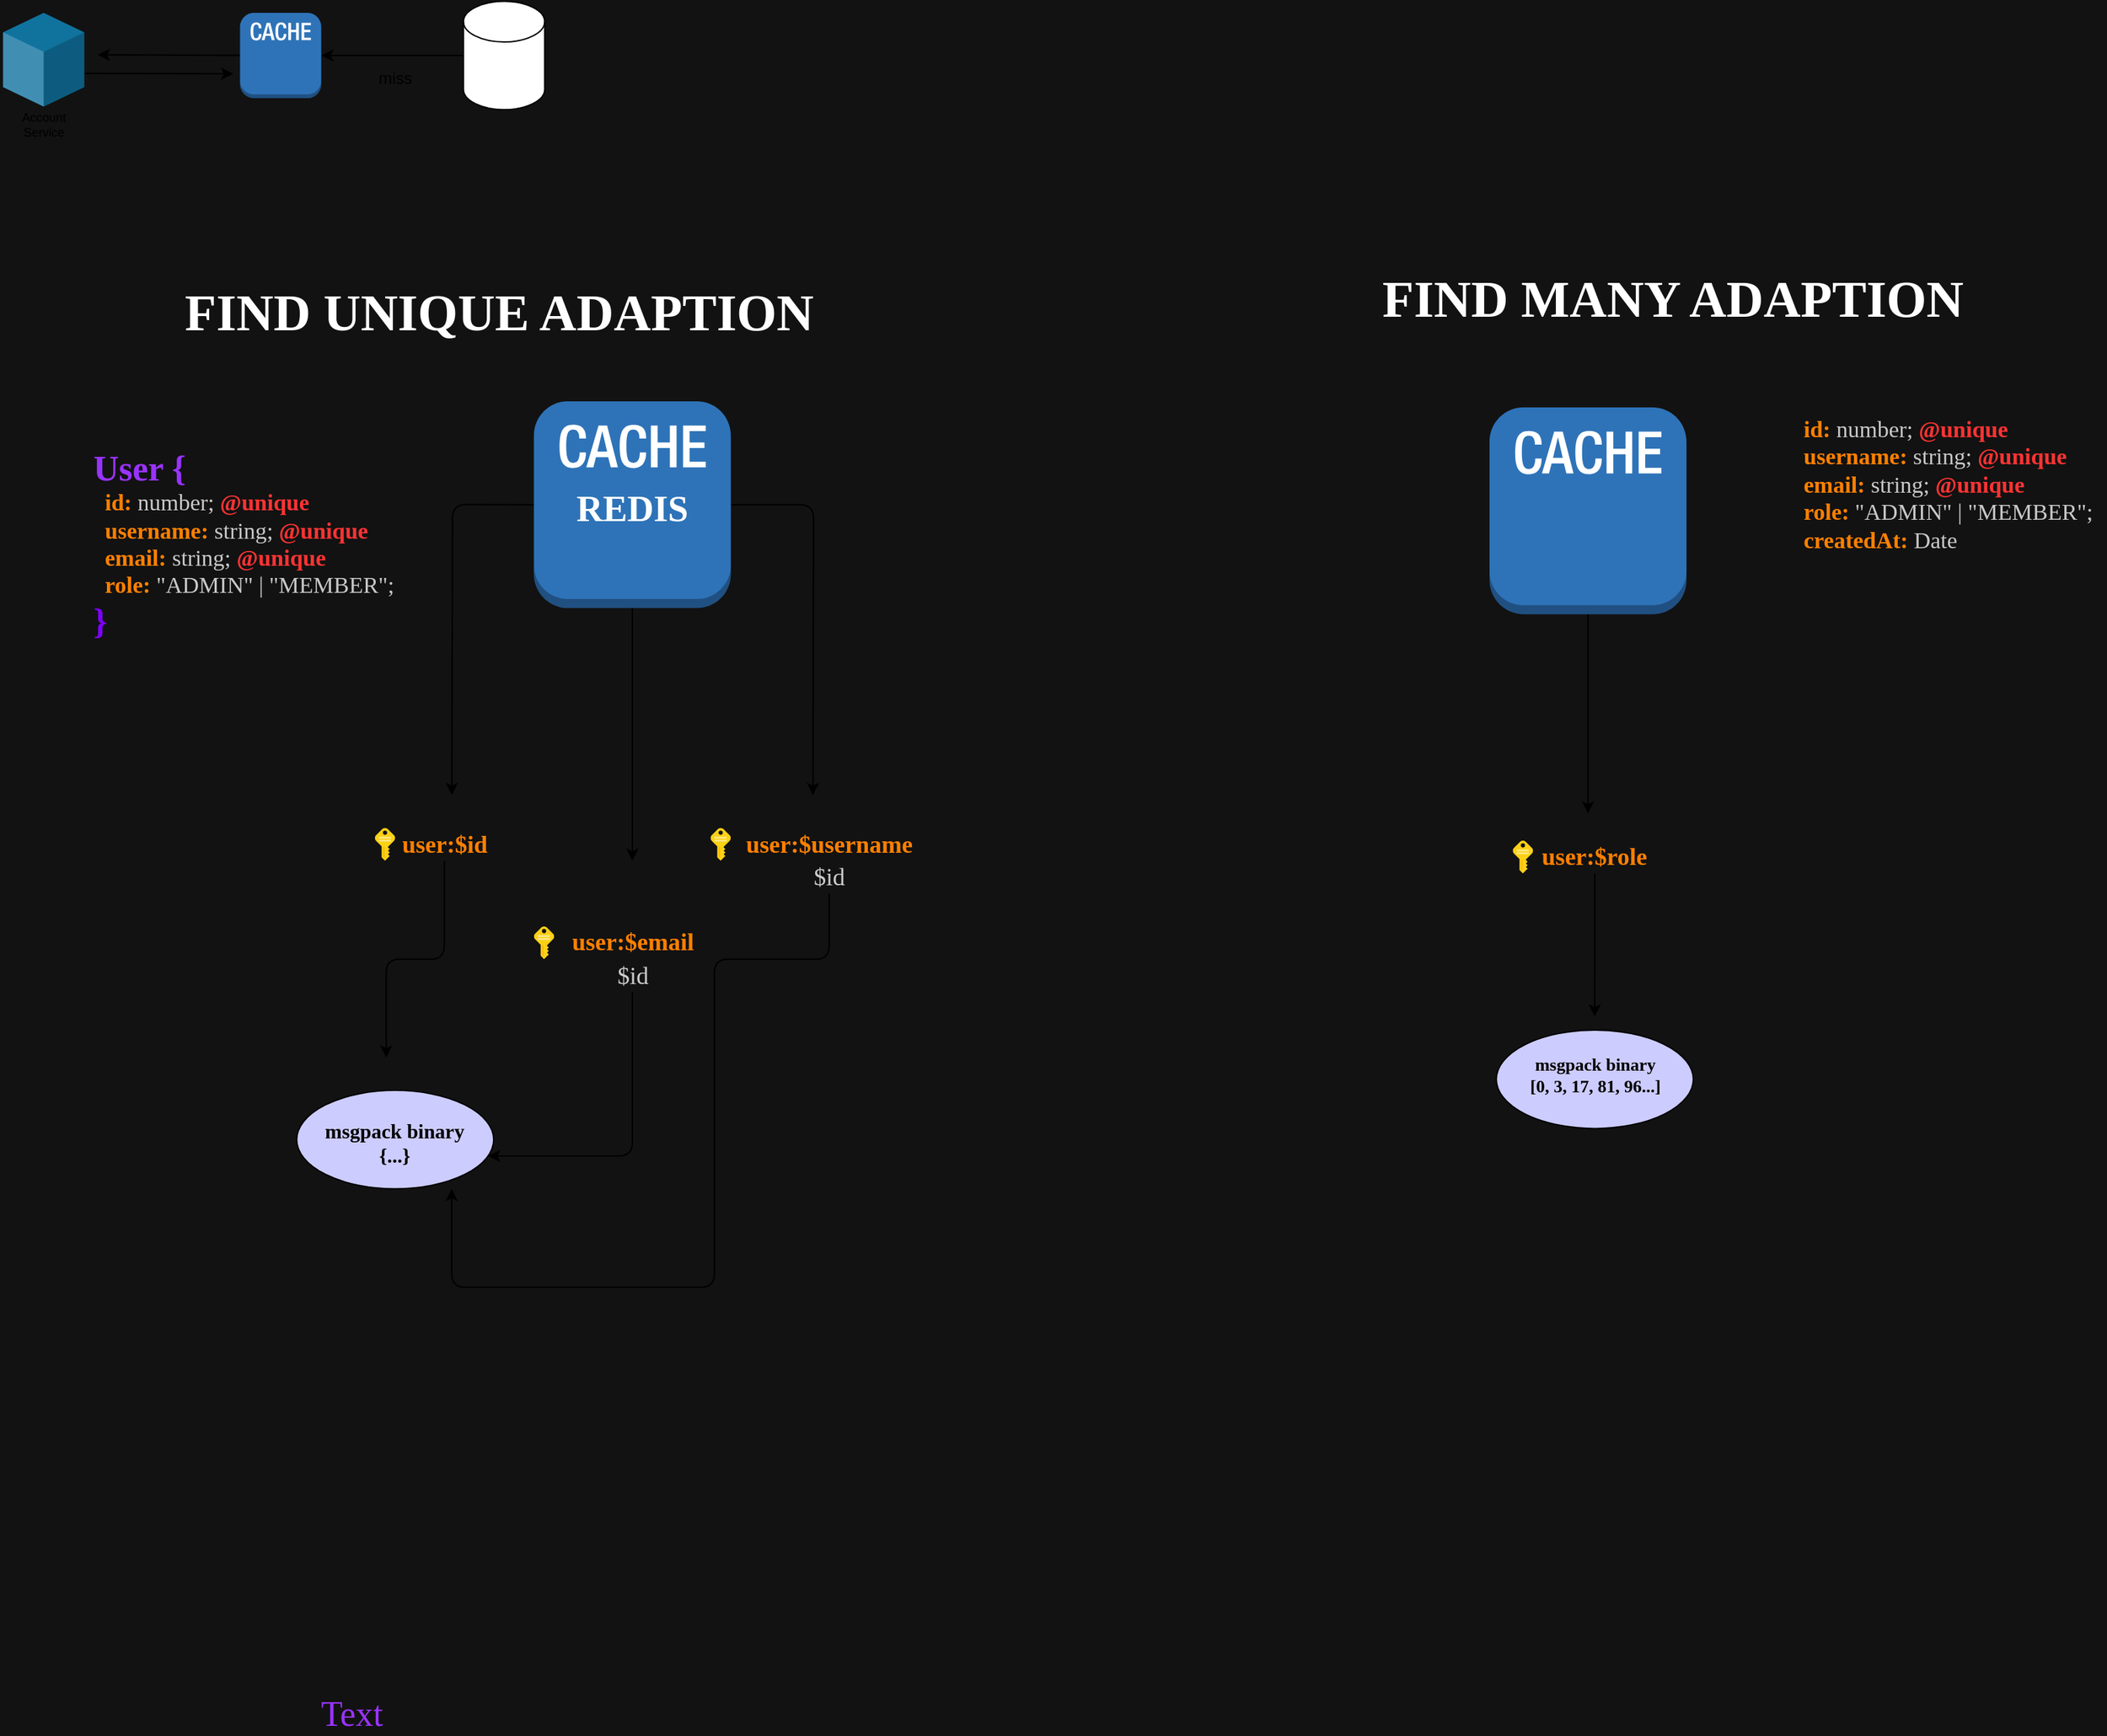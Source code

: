 <mxfile>
    <diagram id="caP68bMxfSKUKlmd-kJX" name="Page-1">
        <mxGraphModel dx="1440" dy="795" grid="1" gridSize="10" guides="1" tooltips="1" connect="1" arrows="1" fold="1" page="1" pageScale="1" pageWidth="850" pageHeight="1100" background="#121212" math="0" shadow="0">
            <root>
                <mxCell id="0"/>
                <mxCell id="1" parent="0"/>
                <mxCell id="18" style="edgeStyle=none;html=1;" parent="1" source="2" target="17" edge="1">
                    <mxGeometry relative="1" as="geometry">
                        <mxPoint x="412.25" y="141.5" as="targetPoint"/>
                    </mxGeometry>
                </mxCell>
                <mxCell id="2" value="" style="shape=cylinder3;whiteSpace=wrap;html=1;boundedLbl=1;backgroundOutline=1;size=15;" parent="1" vertex="1">
                    <mxGeometry x="382.25" y="30" width="60" height="80" as="geometry"/>
                </mxCell>
                <mxCell id="22" style="edgeStyle=none;html=1;" parent="1" source="17" edge="1">
                    <mxGeometry relative="1" as="geometry">
                        <mxPoint x="112.25" y="69.5" as="targetPoint"/>
                    </mxGeometry>
                </mxCell>
                <mxCell id="17" value="" style="outlineConnect=0;dashed=0;verticalLabelPosition=bottom;verticalAlign=top;align=center;html=1;shape=mxgraph.aws3.cache_node;fillColor=#2E73B8;gradientColor=none;" parent="1" vertex="1">
                    <mxGeometry x="217.25" y="38.5" width="60" height="63" as="geometry"/>
                </mxCell>
                <mxCell id="20" value="miss" style="text;strokeColor=none;align=center;fillColor=none;html=1;verticalAlign=middle;whiteSpace=wrap;rounded=0;" parent="1" vertex="1">
                    <mxGeometry x="312.25" y="81.5" width="40" height="10" as="geometry"/>
                </mxCell>
                <mxCell id="23" style="edgeStyle=none;html=1;exitX=0;exitY=0;exitDx=60;exitDy=44.735;exitPerimeter=0;" parent="1" source="21" edge="1">
                    <mxGeometry relative="1" as="geometry">
                        <mxPoint x="212.25" y="83.5" as="targetPoint"/>
                    </mxGeometry>
                </mxCell>
                <mxCell id="21" value="" style="verticalLabelPosition=bottom;verticalAlign=top;html=1;shape=mxgraph.infographic.shadedCube;isoAngle=15;fillColor=#10739E;strokeColor=none;" parent="1" vertex="1">
                    <mxGeometry x="42.25" y="38.5" width="60" height="69.25" as="geometry"/>
                </mxCell>
                <mxCell id="24" value="Account &lt;br style=&quot;font-size: 9px;&quot;&gt;Service" style="text;strokeColor=none;align=center;fillColor=none;html=1;verticalAlign=middle;whiteSpace=wrap;rounded=0;strokeWidth=1;fontSize=9;" parent="1" vertex="1">
                    <mxGeometry x="40" y="110" width="64.5" height="21.5" as="geometry"/>
                </mxCell>
                <mxCell id="53" value="" style="group;fontFamily=Quicksand;fontSource=https%3A%2F%2Ffonts.googleapis.com%2Fcss%3Ffamily%3DQuicksand;fontSize=27;" parent="1" vertex="1" connectable="0">
                    <mxGeometry x="107" y="180" width="636.97" height="800" as="geometry"/>
                </mxCell>
                <mxCell id="26" style="edgeStyle=orthogonalEdgeStyle;html=1;fontSize=9;" parent="53" source="25" edge="1">
                    <mxGeometry relative="1" as="geometry">
                        <mxPoint x="400.0" y="484.848" as="targetPoint"/>
                        <Array as="points">
                            <mxPoint x="400.0" y="436.364"/>
                        </Array>
                    </mxGeometry>
                </mxCell>
                <mxCell id="27" style="edgeStyle=orthogonalEdgeStyle;html=1;fontSize=9;" parent="53" source="25" edge="1">
                    <mxGeometry relative="1" as="geometry">
                        <mxPoint x="533.334" y="436.364" as="targetPoint"/>
                    </mxGeometry>
                </mxCell>
                <mxCell id="28" style="edgeStyle=orthogonalEdgeStyle;html=1;exitX=0;exitY=0.5;exitDx=0;exitDy=0;exitPerimeter=0;fontSize=9;labelBackgroundColor=#C2A2EB;" parent="53" source="25" edge="1">
                    <mxGeometry relative="1" as="geometry">
                        <mxPoint x="266.667" y="436.364" as="targetPoint"/>
                    </mxGeometry>
                </mxCell>
                <mxCell id="25" value="" style="outlineConnect=0;dashed=0;verticalLabelPosition=bottom;verticalAlign=top;align=center;html=1;shape=mxgraph.aws3.cache_node;fillColor=#2E73B8;gradientColor=none;" parent="53" vertex="1">
                    <mxGeometry x="327.273" y="145.455" width="145.455" height="152.727" as="geometry"/>
                </mxCell>
                <mxCell id="29" value="&lt;span style=&quot;background-color: initial;&quot;&gt;&lt;b style=&quot;&quot;&gt;&lt;font style=&quot;&quot;&gt;&lt;font color=&quot;#9933ff&quot; style=&quot;font-size: 26px;&quot;&gt;User {&lt;/font&gt;&lt;br&gt;&lt;font style=&quot;font-size: 17px;&quot; color=&quot;#ff8000&quot;&gt;&amp;nbsp; id: &lt;/font&gt;&lt;/font&gt;&lt;/b&gt;&lt;font color=&quot;#c9c9c9&quot; style=&quot;font-size: 17px;&quot;&gt;number;&lt;/font&gt; &lt;b style=&quot;font-size: 17px;&quot;&gt;&lt;font color=&quot;#ff3333&quot; style=&quot;font-size: 17px;&quot;&gt;@unique&lt;/font&gt;&lt;/b&gt;&lt;br style=&quot;font-size: 17px;&quot;&gt;&lt;b style=&quot;font-size: 17px;&quot;&gt;&lt;font color=&quot;#ff8000&quot; style=&quot;font-size: 17px;&quot;&gt;&amp;nbsp; username:&lt;/font&gt;&lt;/b&gt; &lt;font color=&quot;#c9c9c9&quot; style=&quot;font-size: 17px;&quot;&gt;string;&lt;/font&gt; &lt;b style=&quot;font-size: 17px;&quot;&gt;&lt;font color=&quot;#ff3333&quot; style=&quot;font-size: 17px;&quot;&gt;@unique&lt;/font&gt;&lt;/b&gt;&lt;br style=&quot;font-size: 17px;&quot;&gt;&lt;font color=&quot;#ff8000&quot; style=&quot;font-size: 17px;&quot;&gt;&lt;b style=&quot;font-size: 17px;&quot;&gt;&amp;nbsp; email:&lt;/b&gt; &lt;/font&gt;&lt;font color=&quot;#c9c9c9&quot; style=&quot;font-size: 17px;&quot;&gt;string;&amp;nbsp;&lt;/font&gt;&lt;/span&gt;&lt;b style=&quot;font-size: 17px;&quot;&gt;&lt;font color=&quot;#ff3333&quot; style=&quot;font-size: 17px;&quot;&gt;@unique&lt;/font&gt;&lt;/b&gt;&lt;span style=&quot;background-color: initial; font-size: 17px;&quot;&gt;&lt;br style=&quot;font-size: 17px;&quot;&gt;&lt;b style=&quot;font-size: 17px;&quot;&gt;&lt;font color=&quot;#ff8000&quot; style=&quot;font-size: 17px;&quot;&gt;&amp;nbsp; role: &lt;/font&gt;&lt;/b&gt;&lt;font color=&quot;#c9c9c9&quot; style=&quot;font-size: 17px;&quot;&gt;&quot;ADMIN&quot; | &quot;MEMBER&quot;;&lt;/font&gt;&lt;br style=&quot;font-size: 17px;&quot;&gt;&lt;/span&gt;&lt;b&gt;&lt;font style=&quot;font-size: 26px;&quot; color=&quot;#7f00ff&quot;&gt;}&lt;/font&gt;&lt;/b&gt;&lt;span style=&quot;background-color: initial; font-size: 17px;&quot;&gt;&lt;br style=&quot;font-size: 17px;&quot;&gt;&lt;/span&gt;" style="text;strokeColor=none;align=left;fillColor=none;html=1;verticalAlign=top;whiteSpace=wrap;rounded=0;strokeWidth=1;fontSize=17;fontFamily=Quicksand;fontSource=https%3A%2F%2Ffonts.googleapis.com%2Fcss%3Ffamily%3DQuicksand;" parent="53" vertex="1">
                    <mxGeometry y="173.33" width="224.85" height="166.67" as="geometry"/>
                </mxCell>
                <mxCell id="37" style="edgeStyle=orthogonalEdgeStyle;html=1;fontSize=7;fontColor=#FF8000;" parent="53" source="30" edge="1">
                    <mxGeometry relative="1" as="geometry">
                        <mxPoint x="218.182" y="630.303" as="targetPoint"/>
                        <Array as="points">
                            <mxPoint x="261.818" y="557.576"/>
                            <mxPoint x="218.182" y="557.576"/>
                        </Array>
                    </mxGeometry>
                </mxCell>
                <mxCell id="43" value="" style="group" parent="53" vertex="1" connectable="0">
                    <mxGeometry x="209.818" y="460.606" width="87.758" height="24.242" as="geometry"/>
                </mxCell>
                <mxCell id="30" value="user:$id" style="text;strokeColor=none;align=center;fillColor=none;html=1;verticalAlign=middle;whiteSpace=wrap;rounded=0;strokeWidth=1;fontSize=18;fontColor=#FF8000;fontFamily=Quicksand;fontSource=https%3A%2F%2Ffonts.googleapis.com%2Fcss%3Ffamily%3DQuicksand;fontStyle=1" parent="43" vertex="1">
                    <mxGeometry x="15.03" width="72.727" height="24.242" as="geometry"/>
                </mxCell>
                <mxCell id="42" value="" style="sketch=0;aspect=fixed;html=1;points=[];align=center;image;fontSize=12;image=img/lib/mscae/Key.svg;strokeWidth=1;fontColor=#FF8000;" parent="43" vertex="1">
                    <mxGeometry width="15.03" height="24.242" as="geometry"/>
                </mxCell>
                <mxCell id="45" value="" style="group" parent="53" vertex="1" connectable="0">
                    <mxGeometry x="327.273" y="533.333" width="121.212" height="48.485" as="geometry"/>
                </mxCell>
                <mxCell id="40" value="" style="group" parent="45" vertex="1" connectable="0">
                    <mxGeometry x="24.242" width="96.97" height="48.485" as="geometry"/>
                </mxCell>
                <mxCell id="31" value="user:$email" style="text;strokeColor=none;align=center;fillColor=none;html=1;verticalAlign=middle;whiteSpace=wrap;rounded=0;strokeWidth=1;fontSize=18;fontColor=#FF8000;fontFamily=Quicksand;fontSource=https%3A%2F%2Ffonts.googleapis.com%2Fcss%3Ffamily%3DQuicksand;fontStyle=1" parent="40" vertex="1">
                    <mxGeometry width="96.97" height="24.242" as="geometry"/>
                </mxCell>
                <mxCell id="36" value="$id" style="text;strokeColor=none;align=center;fillColor=none;html=1;verticalAlign=middle;whiteSpace=wrap;rounded=0;strokeWidth=1;fontSize=18;fontColor=#CCCCCC;fontFamily=Quicksand;fontSource=https%3A%2F%2Ffonts.googleapis.com%2Fcss%3Ffamily%3DQuicksand;" parent="40" vertex="1">
                    <mxGeometry x="6.061" y="24.242" width="84.849" height="24.242" as="geometry"/>
                </mxCell>
                <mxCell id="44" value="" style="sketch=0;aspect=fixed;html=1;points=[];align=center;image;fontSize=12;image=img/lib/mscae/Key.svg;strokeWidth=1;fontColor=#FF8000;" parent="45" vertex="1">
                    <mxGeometry width="15.03" height="24.242" as="geometry"/>
                </mxCell>
                <mxCell id="47" value="" style="group" parent="53" vertex="1" connectable="0">
                    <mxGeometry x="457.697" y="460.606" width="148.364" height="48.485" as="geometry"/>
                </mxCell>
                <mxCell id="41" value="" style="group" parent="47" vertex="1" connectable="0">
                    <mxGeometry x="27.152" width="121.212" height="48.485" as="geometry"/>
                </mxCell>
                <mxCell id="32" value="user:$username" style="text;strokeColor=none;align=center;fillColor=none;html=1;verticalAlign=middle;whiteSpace=wrap;rounded=0;strokeWidth=1;fontSize=18;fontColor=#FF8000;fontFamily=Quicksand;fontSource=https%3A%2F%2Ffonts.googleapis.com%2Fcss%3Ffamily%3DQuicksand;fontStyle=1" parent="41" vertex="1">
                    <mxGeometry width="121.212" height="24.242" as="geometry"/>
                </mxCell>
                <mxCell id="35" value="$id" style="text;strokeColor=none;align=center;fillColor=none;html=1;verticalAlign=middle;whiteSpace=wrap;rounded=0;strokeWidth=1;fontSize=18;fontColor=#CCCCCC;fontFamily=Quicksand;fontSource=https%3A%2F%2Ffonts.googleapis.com%2Fcss%3Ffamily%3DQuicksand;" parent="41" vertex="1">
                    <mxGeometry x="18.182" y="24.242" width="84.849" height="24.242" as="geometry"/>
                </mxCell>
                <mxCell id="46" value="" style="sketch=0;aspect=fixed;html=1;points=[];align=center;image;fontSize=12;image=img/lib/mscae/Key.svg;strokeWidth=1;fontColor=#FF8000;" parent="47" vertex="1">
                    <mxGeometry width="15.03" height="24.242" as="geometry"/>
                </mxCell>
                <mxCell id="48" value="" style="shape=ellipse;html=1;whiteSpace=wrap;fillColor=#CCCCFF;perimeter=ellipsePerimeter;strokeWidth=1;fontSize=7;fontColor=#FF8000;" parent="53" vertex="1">
                    <mxGeometry x="152.121" y="654.545" width="145.455" height="72.727" as="geometry"/>
                </mxCell>
                <mxCell id="49" value="msgpack binary&lt;br&gt;{...}" style="text;strokeColor=none;align=center;fillColor=none;html=1;verticalAlign=top;whiteSpace=wrap;rounded=0;strokeWidth=1;fontSize=15;fontColor=#000000;fontFamily=Quicksand;fontSource=https%3A%2F%2Ffonts.googleapis.com%2Fcss%3Ffamily%3DQuicksand;fontStyle=1" parent="53" vertex="1">
                    <mxGeometry x="166.35" y="668.86" width="117" height="44.09" as="geometry"/>
                </mxCell>
                <mxCell id="50" style="edgeStyle=orthogonalEdgeStyle;html=1;fontFamily=Times New Roman;fontSize=5;fontColor=#000000;" parent="53" source="36" target="48" edge="1">
                    <mxGeometry relative="1" as="geometry">
                        <mxPoint x="363.637" y="703.03" as="targetPoint"/>
                        <Array as="points">
                            <mxPoint x="400.0" y="703.03"/>
                        </Array>
                    </mxGeometry>
                </mxCell>
                <mxCell id="51" style="edgeStyle=orthogonalEdgeStyle;html=1;entryX=0.787;entryY=1;entryDx=0;entryDy=0;entryPerimeter=0;fontFamily=Times New Roman;fontSize=5;fontColor=#000000;" parent="53" source="35" target="48" edge="1">
                    <mxGeometry relative="1" as="geometry">
                        <Array as="points">
                            <mxPoint x="545.455" y="557.576"/>
                            <mxPoint x="460.606" y="557.576"/>
                            <mxPoint x="460.606" y="800.0"/>
                            <mxPoint x="266.667" y="800.0"/>
                        </Array>
                    </mxGeometry>
                </mxCell>
                <mxCell id="52" value="FIND UNIQUE ADAPTION&amp;nbsp;" style="text;strokeColor=none;align=center;fillColor=none;html=1;verticalAlign=middle;whiteSpace=wrap;rounded=0;strokeWidth=1;fontFamily=Quicksand;fontSize=38;fontColor=#FFFFFF;labelBackgroundColor=none;fontSource=https%3A%2F%2Ffonts.googleapis.com%2Fcss%3Ffamily%3DQuicksand;fontStyle=1" parent="53" vertex="1">
                    <mxGeometry x="20" y="40" width="572.73" height="80" as="geometry"/>
                </mxCell>
                <mxCell id="71" value="&lt;b style=&quot;font-size: 27px;&quot;&gt;REDIS&lt;/b&gt;" style="text;strokeColor=none;align=center;fillColor=none;html=1;verticalAlign=middle;whiteSpace=wrap;rounded=0;labelBackgroundColor=none;strokeWidth=1;fontFamily=Quicksand;fontSource=https%3A%2F%2Ffonts.googleapis.com%2Fcss%3Ffamily%3DQuicksand;fontSize=27;fontColor=#FFFFFF;" parent="53" vertex="1">
                    <mxGeometry x="370" y="210" width="60" height="30" as="geometry"/>
                </mxCell>
                <mxCell id="61" style="edgeStyle=orthogonalEdgeStyle;html=1;labelBackgroundColor=#C2A2EB;fontFamily=Quicksand;fontSource=https%3A%2F%2Ffonts.googleapis.com%2Fcss%3Ffamily%3DQuicksand;fontSize=38;fontColor=#C9C9C9;" parent="1" source="58" edge="1">
                    <mxGeometry relative="1" as="geometry">
                        <mxPoint x="1212.73" y="630" as="targetPoint"/>
                    </mxGeometry>
                </mxCell>
                <mxCell id="58" value="" style="outlineConnect=0;dashed=0;verticalLabelPosition=bottom;verticalAlign=top;align=center;html=1;shape=mxgraph.aws3.cache_node;fillColor=#2E73B8;gradientColor=none;" parent="1" vertex="1">
                    <mxGeometry x="1140.003" y="330.005" width="145.455" height="152.727" as="geometry"/>
                </mxCell>
                <mxCell id="59" value="&lt;span style=&quot;background-color: initial; font-size: 17px;&quot;&gt;&lt;b style=&quot;font-size: 17px;&quot;&gt;&lt;font color=&quot;#ff8000&quot; style=&quot;font-size: 17px;&quot;&gt;id: &lt;/font&gt;&lt;/b&gt;&lt;font color=&quot;#c9c9c9&quot; style=&quot;font-size: 17px;&quot;&gt;number;&lt;/font&gt; &lt;b style=&quot;font-size: 17px;&quot;&gt;&lt;font color=&quot;#ff3333&quot; style=&quot;font-size: 17px;&quot;&gt;@unique&lt;/font&gt;&lt;/b&gt;&lt;br style=&quot;font-size: 17px;&quot;&gt;&lt;b style=&quot;font-size: 17px;&quot;&gt;&lt;font color=&quot;#ff8000&quot; style=&quot;font-size: 17px;&quot;&gt;username:&lt;/font&gt;&lt;/b&gt; &lt;font color=&quot;#c9c9c9&quot; style=&quot;font-size: 17px;&quot;&gt;string;&lt;/font&gt; &lt;b style=&quot;font-size: 17px;&quot;&gt;&lt;font color=&quot;#ff3333&quot; style=&quot;font-size: 17px;&quot;&gt;@unique&lt;/font&gt;&lt;/b&gt;&lt;br style=&quot;font-size: 17px;&quot;&gt;&lt;font color=&quot;#ff8000&quot; style=&quot;font-size: 17px;&quot;&gt;&lt;b style=&quot;font-size: 17px;&quot;&gt;email:&lt;/b&gt; &lt;/font&gt;&lt;font color=&quot;#c9c9c9&quot; style=&quot;font-size: 17px;&quot;&gt;string;&amp;nbsp;&lt;/font&gt;&lt;/span&gt;&lt;b style=&quot;font-size: 17px;&quot;&gt;&lt;font color=&quot;#ff3333&quot; style=&quot;font-size: 17px;&quot;&gt;@unique&lt;/font&gt;&lt;/b&gt;&lt;span style=&quot;background-color: initial; font-size: 17px;&quot;&gt;&lt;br style=&quot;font-size: 17px;&quot;&gt;&lt;b style=&quot;font-size: 17px;&quot;&gt;&lt;font color=&quot;#ff8000&quot; style=&quot;font-size: 17px;&quot;&gt;role: &lt;/font&gt;&lt;/b&gt;&lt;font color=&quot;#c9c9c9&quot; style=&quot;font-size: 17px;&quot;&gt;&quot;ADMIN&quot; | &quot;MEMBER&quot;;&lt;/font&gt;&lt;br style=&quot;font-size: 17px;&quot;&gt;&lt;/span&gt;&lt;b&gt;&lt;font color=&quot;#ff8000&quot;&gt;createdAt:&amp;nbsp;&lt;/font&gt;&lt;/b&gt;&lt;font color=&quot;#c9c9c9&quot;&gt;Date&lt;/font&gt;" style="text;strokeColor=none;align=left;fillColor=none;html=1;verticalAlign=top;whiteSpace=wrap;rounded=0;strokeWidth=1;fontSize=17;fontFamily=Quicksand;fontSource=https%3A%2F%2Ffonts.googleapis.com%2Fcss%3Ffamily%3DQuicksand;" parent="1" vertex="1">
                    <mxGeometry x="1370" y="330" width="224.85" height="110" as="geometry"/>
                </mxCell>
                <mxCell id="64" style="edgeStyle=orthogonalEdgeStyle;html=1;labelBackgroundColor=#C2A2EB;fontFamily=Quicksand;fontSource=https%3A%2F%2Ffonts.googleapis.com%2Fcss%3Ffamily%3DQuicksand;fontSize=38;fontColor=#C9C9C9;" parent="1" source="62" edge="1">
                    <mxGeometry relative="1" as="geometry">
                        <mxPoint x="1217.755" y="780" as="targetPoint"/>
                    </mxGeometry>
                </mxCell>
                <mxCell id="62" value="user:$role" style="text;strokeColor=none;align=center;fillColor=none;html=1;verticalAlign=middle;whiteSpace=wrap;rounded=0;strokeWidth=1;fontSize=18;fontColor=#FF8000;fontFamily=Quicksand;fontSource=https%3A%2F%2Ffonts.googleapis.com%2Fcss%3Ffamily%3DQuicksand;fontStyle=1" parent="1" vertex="1">
                    <mxGeometry x="1157.149" y="649.996" width="121.212" height="24.242" as="geometry"/>
                </mxCell>
                <mxCell id="63" value="" style="sketch=0;aspect=fixed;html=1;points=[];align=center;image;fontSize=12;image=img/lib/mscae/Key.svg;strokeWidth=1;fontColor=#FF8000;" parent="1" vertex="1">
                    <mxGeometry x="1157.147" y="649.996" width="15.03" height="24.242" as="geometry"/>
                </mxCell>
                <mxCell id="70" value="" style="group" parent="1" vertex="1" connectable="0">
                    <mxGeometry x="1145.031" y="789.995" width="145.455" height="72.727" as="geometry"/>
                </mxCell>
                <mxCell id="65" value="" style="shape=ellipse;html=1;whiteSpace=wrap;fillColor=#CCCCFF;perimeter=ellipsePerimeter;strokeWidth=1;fontSize=7;fontColor=#FF8000;" parent="70" vertex="1">
                    <mxGeometry width="145.455" height="72.727" as="geometry"/>
                </mxCell>
                <mxCell id="68" value="" style="group" parent="70" vertex="1" connectable="0">
                    <mxGeometry x="23.429" y="11.365" width="101.54" height="50" as="geometry"/>
                </mxCell>
                <mxCell id="66" value="&lt;div style=&quot;text-align: center;&quot;&gt;&lt;span style=&quot;background-color: initial;&quot;&gt;msgpack binary&lt;/span&gt;&lt;/div&gt;&lt;div style=&quot;text-align: center;&quot;&gt;&lt;span style=&quot;background-color: initial;&quot;&gt;[0, 3, 17, 81, 96...]&lt;/span&gt;&lt;/div&gt;" style="text;strokeColor=none;align=left;fillColor=none;html=1;verticalAlign=top;whiteSpace=wrap;rounded=0;strokeWidth=1;fontSize=13;fontColor=#000000;fontFamily=Quicksand;fontSource=https%3A%2F%2Ffonts.googleapis.com%2Fcss%3Ffamily%3DQuicksand;fontStyle=1" parent="68" vertex="1">
                    <mxGeometry width="101.54" height="50" as="geometry"/>
                </mxCell>
                <mxCell id="72" value="FIND MANY ADAPTION" style="text;strokeColor=none;align=center;fillColor=none;html=1;verticalAlign=middle;whiteSpace=wrap;rounded=0;strokeWidth=1;fontFamily=Quicksand;fontSize=38;fontColor=#FFFFFF;labelBackgroundColor=none;fontSource=https%3A%2F%2Ffonts.googleapis.com%2Fcss%3Ffamily%3DQuicksand;fontStyle=1" parent="1" vertex="1">
                    <mxGeometry x="989" y="210" width="572.73" height="80" as="geometry"/>
                </mxCell>
                <mxCell id="73" value="Text" style="text;strokeColor=none;align=center;fillColor=none;html=1;verticalAlign=middle;whiteSpace=wrap;rounded=0;labelBackgroundColor=none;strokeWidth=1;fontFamily=Quicksand;fontSource=https%3A%2F%2Ffonts.googleapis.com%2Fcss%3Ffamily%3DQuicksand;fontSize=26;fontColor=#9933FF;" parent="1" vertex="1">
                    <mxGeometry x="270" y="1280" width="60" height="30" as="geometry"/>
                </mxCell>
            </root>
        </mxGraphModel>
    </diagram>
</mxfile>